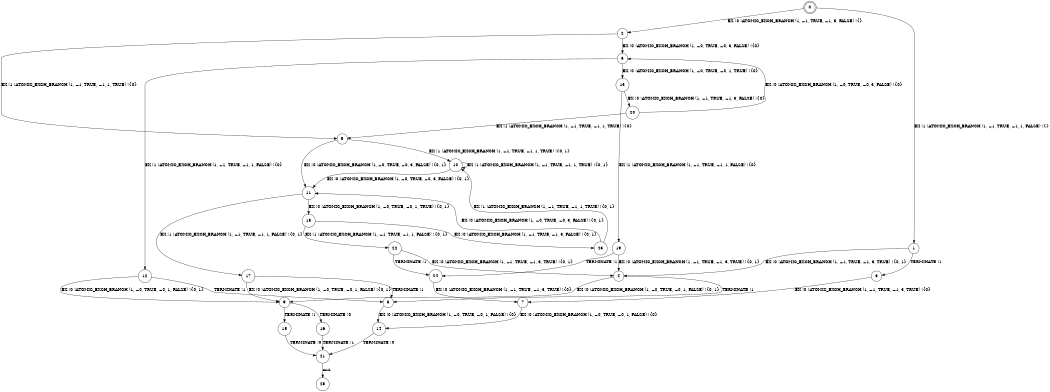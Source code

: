digraph BCG {
size = "7, 10.5";
center = TRUE;
node [shape = circle];
0 [peripheries = 2];
0 -> 1 [label = "EX !1 !ATOMIC_EXCH_BRANCH (1, +1, TRUE, +1, 1, FALSE) !{}"];
0 -> 2 [label = "EX !0 !ATOMIC_EXCH_BRANCH (1, +1, TRUE, +1, 3, FALSE) !{}"];
1 -> 3 [label = "TERMINATE !1"];
1 -> 4 [label = "EX !0 !ATOMIC_EXCH_BRANCH (1, +1, TRUE, +1, 3, TRUE) !{0, 1}"];
2 -> 5 [label = "EX !1 !ATOMIC_EXCH_BRANCH (1, +1, TRUE, +1, 1, TRUE) !{0}"];
2 -> 6 [label = "EX !0 !ATOMIC_EXCH_BRANCH (1, +0, TRUE, +0, 3, FALSE) !{0}"];
3 -> 7 [label = "EX !0 !ATOMIC_EXCH_BRANCH (1, +1, TRUE, +1, 3, TRUE) !{0}"];
4 -> 8 [label = "TERMINATE !1"];
4 -> 9 [label = "EX !0 !ATOMIC_EXCH_BRANCH (1, +0, TRUE, +0, 1, FALSE) !{0, 1}"];
5 -> 10 [label = "EX !1 !ATOMIC_EXCH_BRANCH (1, +1, TRUE, +1, 1, TRUE) !{0, 1}"];
5 -> 11 [label = "EX !0 !ATOMIC_EXCH_BRANCH (1, +0, TRUE, +0, 3, FALSE) !{0, 1}"];
6 -> 12 [label = "EX !1 !ATOMIC_EXCH_BRANCH (1, +1, TRUE, +1, 1, FALSE) !{0}"];
6 -> 13 [label = "EX !0 !ATOMIC_EXCH_BRANCH (1, +0, TRUE, +0, 1, TRUE) !{0}"];
7 -> 14 [label = "EX !0 !ATOMIC_EXCH_BRANCH (1, +0, TRUE, +0, 1, FALSE) !{0}"];
8 -> 14 [label = "EX !0 !ATOMIC_EXCH_BRANCH (1, +0, TRUE, +0, 1, FALSE) !{0}"];
9 -> 15 [label = "TERMINATE !1"];
9 -> 16 [label = "TERMINATE !0"];
10 -> 10 [label = "EX !1 !ATOMIC_EXCH_BRANCH (1, +1, TRUE, +1, 1, TRUE) !{0, 1}"];
10 -> 11 [label = "EX !0 !ATOMIC_EXCH_BRANCH (1, +0, TRUE, +0, 3, FALSE) !{0, 1}"];
11 -> 17 [label = "EX !1 !ATOMIC_EXCH_BRANCH (1, +1, TRUE, +1, 1, FALSE) !{0, 1}"];
11 -> 18 [label = "EX !0 !ATOMIC_EXCH_BRANCH (1, +0, TRUE, +0, 1, TRUE) !{0, 1}"];
12 -> 8 [label = "TERMINATE !1"];
12 -> 9 [label = "EX !0 !ATOMIC_EXCH_BRANCH (1, +0, TRUE, +0, 1, FALSE) !{0, 1}"];
13 -> 19 [label = "EX !1 !ATOMIC_EXCH_BRANCH (1, +1, TRUE, +1, 1, FALSE) !{0}"];
13 -> 20 [label = "EX !0 !ATOMIC_EXCH_BRANCH (1, +1, TRUE, +1, 3, FALSE) !{0}"];
14 -> 21 [label = "TERMINATE !0"];
15 -> 21 [label = "TERMINATE !0"];
16 -> 21 [label = "TERMINATE !1"];
17 -> 8 [label = "TERMINATE !1"];
17 -> 9 [label = "EX !0 !ATOMIC_EXCH_BRANCH (1, +0, TRUE, +0, 1, FALSE) !{0, 1}"];
18 -> 22 [label = "EX !1 !ATOMIC_EXCH_BRANCH (1, +1, TRUE, +1, 1, FALSE) !{0, 1}"];
18 -> 23 [label = "EX !0 !ATOMIC_EXCH_BRANCH (1, +1, TRUE, +1, 3, FALSE) !{0, 1}"];
19 -> 24 [label = "TERMINATE !1"];
19 -> 4 [label = "EX !0 !ATOMIC_EXCH_BRANCH (1, +1, TRUE, +1, 3, TRUE) !{0, 1}"];
20 -> 5 [label = "EX !1 !ATOMIC_EXCH_BRANCH (1, +1, TRUE, +1, 1, TRUE) !{0}"];
20 -> 6 [label = "EX !0 !ATOMIC_EXCH_BRANCH (1, +0, TRUE, +0, 3, FALSE) !{0}"];
21 -> 25 [label = "exit"];
22 -> 24 [label = "TERMINATE !1"];
22 -> 4 [label = "EX !0 !ATOMIC_EXCH_BRANCH (1, +1, TRUE, +1, 3, TRUE) !{0, 1}"];
23 -> 10 [label = "EX !1 !ATOMIC_EXCH_BRANCH (1, +1, TRUE, +1, 1, TRUE) !{0, 1}"];
23 -> 11 [label = "EX !0 !ATOMIC_EXCH_BRANCH (1, +0, TRUE, +0, 3, FALSE) !{0, 1}"];
24 -> 7 [label = "EX !0 !ATOMIC_EXCH_BRANCH (1, +1, TRUE, +1, 3, TRUE) !{0}"];
}
